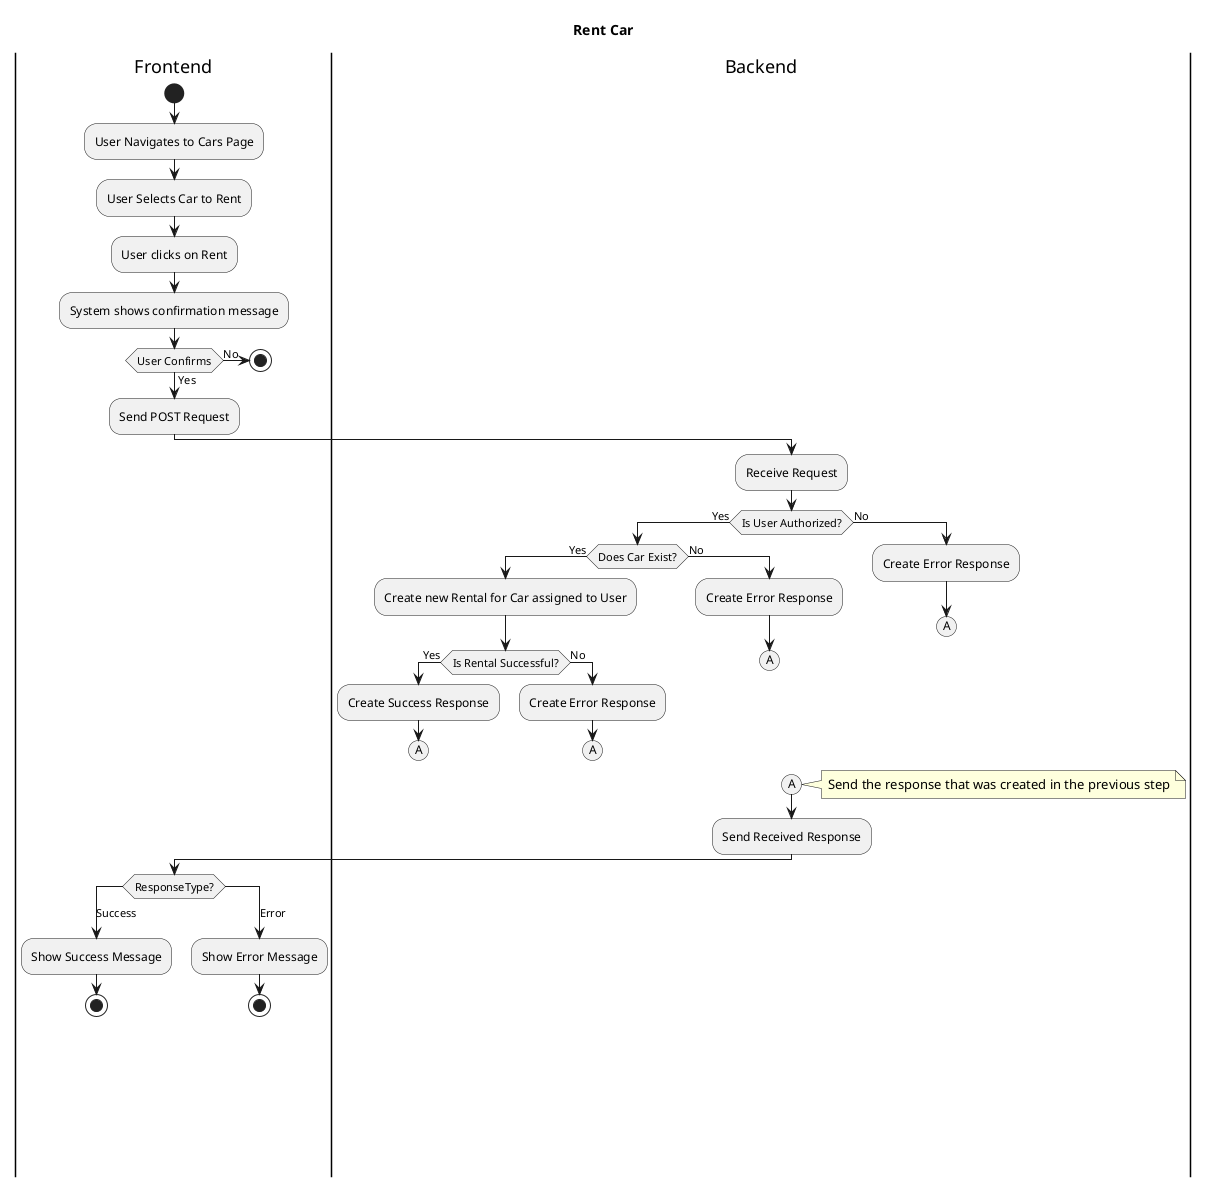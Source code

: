 @startuml
'https://plantuml.com/activity-diagram-beta
title Rent Car

|Frontend|
start

:User Navigates to Cars Page;
:User Selects Car to Rent;
:User clicks on Rent;
:System shows confirmation message;

if (User Confirms) then (Yes)
    :Send POST Request;

    |Backend|

    :Receive Request;

    if (Is User Authorized?) then (Yes)
        if (Does Car Exist?) then (Yes)
            :Create new Rental for Car assigned to User;

            if (Is Rental Successful?) then (Yes)
                :Create Success Response;
                (A)
                detach
            else (No)
                :Create Error Response;
                (A)
                detach
            endif
        else (No)
            :Create Error Response;
            (A)
            detach
        endif
    else (No)
        :Create Error Response;
        (A)
        detach
    endif

    (A)

    note right
        Send the response that was created in the previous step
    end note

    :Send Received Response;

    |Frontend|

    switch (ResponseType?)
    case (Success)
        :Show Success Message;
        stop
    case (Error)
        :Show Error Message;
        stop
    endswitch

else (No)
    |Frontend|
stop

endif

@enduml
